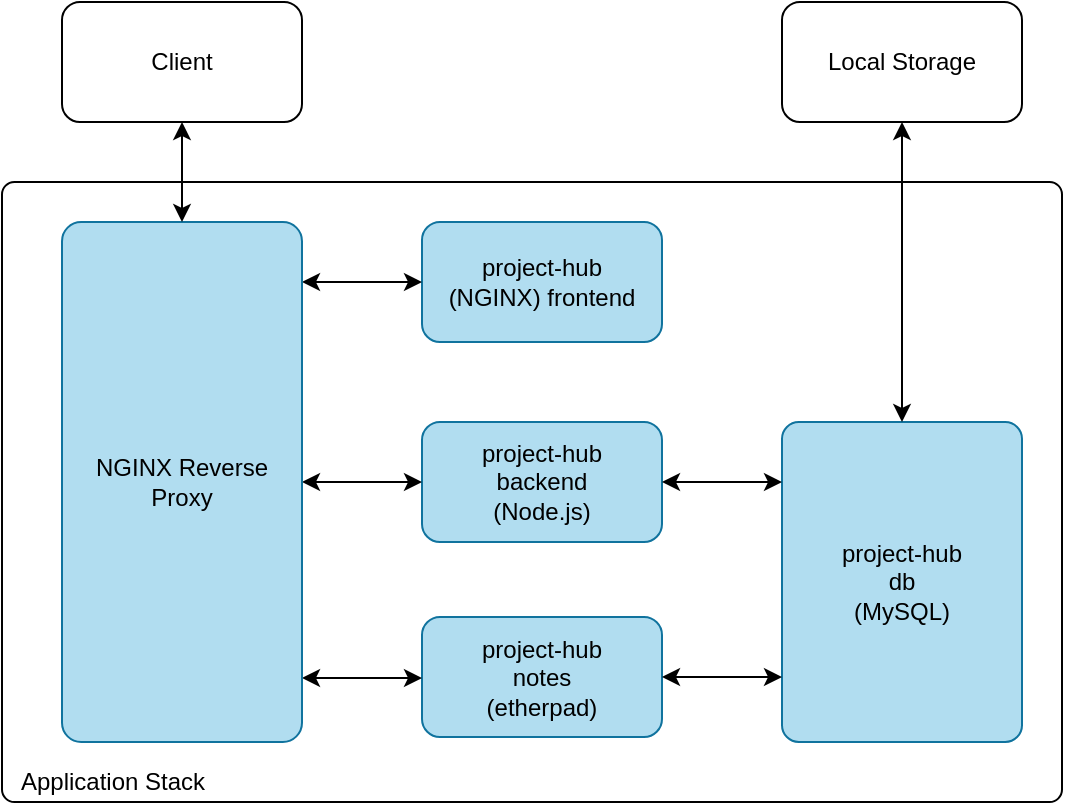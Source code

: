 <mxfile version="14.1.8" type="device"><diagram id="VmFWcNwtIOZ2JIGzcQAg" name="Seite-1"><mxGraphModel dx="1086" dy="1975" grid="1" gridSize="10" guides="1" tooltips="1" connect="1" arrows="1" fold="1" page="1" pageScale="1" pageWidth="827" pageHeight="1169" math="0" shadow="0"><root><mxCell id="0"/><mxCell id="1" parent="0"/><mxCell id="9QHH05i9KdhhELVntpgu-1" value="" style="rounded=1;whiteSpace=wrap;html=1;arcSize=2;" parent="1" vertex="1"><mxGeometry x="10" y="-1070" width="530" height="310" as="geometry"/></mxCell><mxCell id="9QHH05i9KdhhELVntpgu-3" value="project-hub&lt;br&gt;(NGINX) frontend" style="rounded=1;whiteSpace=wrap;html=1;fillColor=#b1ddf0;strokeColor=#10739e;" parent="1" vertex="1"><mxGeometry x="220" y="-1050" width="120" height="60" as="geometry"/></mxCell><mxCell id="9QHH05i9KdhhELVntpgu-19" value="project-hub&lt;br&gt;backend&lt;br&gt;(Node.js)" style="rounded=1;whiteSpace=wrap;html=1;fillColor=#b1ddf0;strokeColor=#10739e;" parent="1" vertex="1"><mxGeometry x="220" y="-950" width="120" height="60" as="geometry"/></mxCell><mxCell id="9QHH05i9KdhhELVntpgu-27" value="project-hub&lt;br&gt;notes&lt;br&gt;(etherpad)" style="rounded=1;whiteSpace=wrap;html=1;fillColor=#b1ddf0;strokeColor=#10739e;" parent="1" vertex="1"><mxGeometry x="220" y="-852.5" width="120" height="60" as="geometry"/></mxCell><mxCell id="9QHH05i9KdhhELVntpgu-33" value="project-hub&lt;br&gt;db&lt;br&gt;(MySQL)" style="rounded=1;whiteSpace=wrap;html=1;fillColor=#b1ddf0;strokeColor=#10739e;arcSize=7;" parent="1" vertex="1"><mxGeometry x="400" y="-950" width="120" height="160" as="geometry"/></mxCell><mxCell id="9QHH05i9KdhhELVntpgu-9" value="Client" style="rounded=1;whiteSpace=wrap;html=1;" parent="1" vertex="1"><mxGeometry x="40" y="-1160" width="120" height="60" as="geometry"/></mxCell><mxCell id="9QHH05i9KdhhELVntpgu-63" value="Application Stack" style="text;html=1;align=center;verticalAlign=middle;resizable=0;points=[];autosize=1;" parent="1" vertex="1"><mxGeometry x="10" y="-780" width="110" height="20" as="geometry"/></mxCell><mxCell id="9QHH05i9KdhhELVntpgu-77" value="Local Storage" style="rounded=1;whiteSpace=wrap;html=1;" parent="1" vertex="1"><mxGeometry x="400" y="-1160" width="120" height="60" as="geometry"/></mxCell><mxCell id="G71LUgEo5WZbffAV4wi1-1" value="" style="endArrow=classic;startArrow=classic;html=1;edgeStyle=orthogonalEdgeStyle;rounded=0;" edge="1" parent="1" source="G71LUgEo5WZbffAV4wi1-7" target="9QHH05i9KdhhELVntpgu-3"><mxGeometry width="50" height="50" relative="1" as="geometry"><mxPoint x="26.76" y="-966.381" as="sourcePoint"/><mxPoint x="240" y="-1040" as="targetPoint"/><Array as="points"><mxPoint x="190" y="-1020"/><mxPoint x="190" y="-1020"/></Array></mxGeometry></mxCell><mxCell id="G71LUgEo5WZbffAV4wi1-2" value="" style="endArrow=classic;startArrow=classic;html=1;" edge="1" parent="1" source="G71LUgEo5WZbffAV4wi1-7" target="9QHH05i9KdhhELVntpgu-19"><mxGeometry width="50" height="50" relative="1" as="geometry"><mxPoint x="26.76" y="-929.664" as="sourcePoint"/><mxPoint x="158.4" y="-1020" as="targetPoint"/></mxGeometry></mxCell><mxCell id="G71LUgEo5WZbffAV4wi1-3" value="" style="endArrow=classic;startArrow=classic;html=1;edgeStyle=orthogonalEdgeStyle;rounded=0;" edge="1" parent="1" source="G71LUgEo5WZbffAV4wi1-7" target="9QHH05i9KdhhELVntpgu-27"><mxGeometry width="50" height="50" relative="1" as="geometry"><mxPoint x="26.76" y="-898.123" as="sourcePoint"/><mxPoint x="169.76" y="-907.836" as="targetPoint"/><Array as="points"><mxPoint x="170" y="-822"/><mxPoint x="170" y="-822"/></Array></mxGeometry></mxCell><mxCell id="G71LUgEo5WZbffAV4wi1-4" value="" style="endArrow=classic;startArrow=classic;html=1;edgeStyle=orthogonalEdgeStyle;rounded=0;" edge="1" parent="1" source="9QHH05i9KdhhELVntpgu-19" target="9QHH05i9KdhhELVntpgu-33"><mxGeometry width="50" height="50" relative="1" as="geometry"><mxPoint x="36.76" y="-919.664" as="sourcePoint"/><mxPoint x="169.76" y="-907.836" as="targetPoint"/><Array as="points"><mxPoint x="380" y="-920"/><mxPoint x="380" y="-920"/></Array></mxGeometry></mxCell><mxCell id="G71LUgEo5WZbffAV4wi1-5" value="" style="endArrow=classic;startArrow=classic;html=1;rounded=0;edgeStyle=orthogonalEdgeStyle;" edge="1" parent="1" source="9QHH05i9KdhhELVntpgu-27" target="9QHH05i9KdhhELVntpgu-33"><mxGeometry width="50" height="50" relative="1" as="geometry"><mxPoint x="289.76" y="-889.524" as="sourcePoint"/><mxPoint x="458.76" y="-852.976" as="targetPoint"/><Array as="points"><mxPoint x="390" y="-822"/><mxPoint x="390" y="-822"/></Array></mxGeometry></mxCell><mxCell id="G71LUgEo5WZbffAV4wi1-6" value="" style="endArrow=classic;startArrow=classic;html=1;" edge="1" parent="1" source="9QHH05i9KdhhELVntpgu-77" target="9QHH05i9KdhhELVntpgu-33"><mxGeometry width="50" height="50" relative="1" as="geometry"><mxPoint x="289.76" y="-889.524" as="sourcePoint"/><mxPoint x="458.76" y="-852.976" as="targetPoint"/></mxGeometry></mxCell><mxCell id="G71LUgEo5WZbffAV4wi1-7" value="NGINX Reverse Proxy" style="rounded=1;whiteSpace=wrap;html=1;fillColor=#b1ddf0;strokeColor=#10739e;arcSize=8;" vertex="1" parent="1"><mxGeometry x="40" y="-1050" width="120" height="260" as="geometry"/></mxCell><mxCell id="G71LUgEo5WZbffAV4wi1-8" value="" style="endArrow=classic;startArrow=classic;html=1;edgeStyle=orthogonalEdgeStyle;rounded=0;" edge="1" parent="1" source="9QHH05i9KdhhELVntpgu-9" target="G71LUgEo5WZbffAV4wi1-7"><mxGeometry width="50" height="50" relative="1" as="geometry"><mxPoint x="170" y="-1010.0" as="sourcePoint"/><mxPoint x="230" y="-1010.0" as="targetPoint"/><Array as="points"/></mxGeometry></mxCell></root></mxGraphModel></diagram></mxfile>